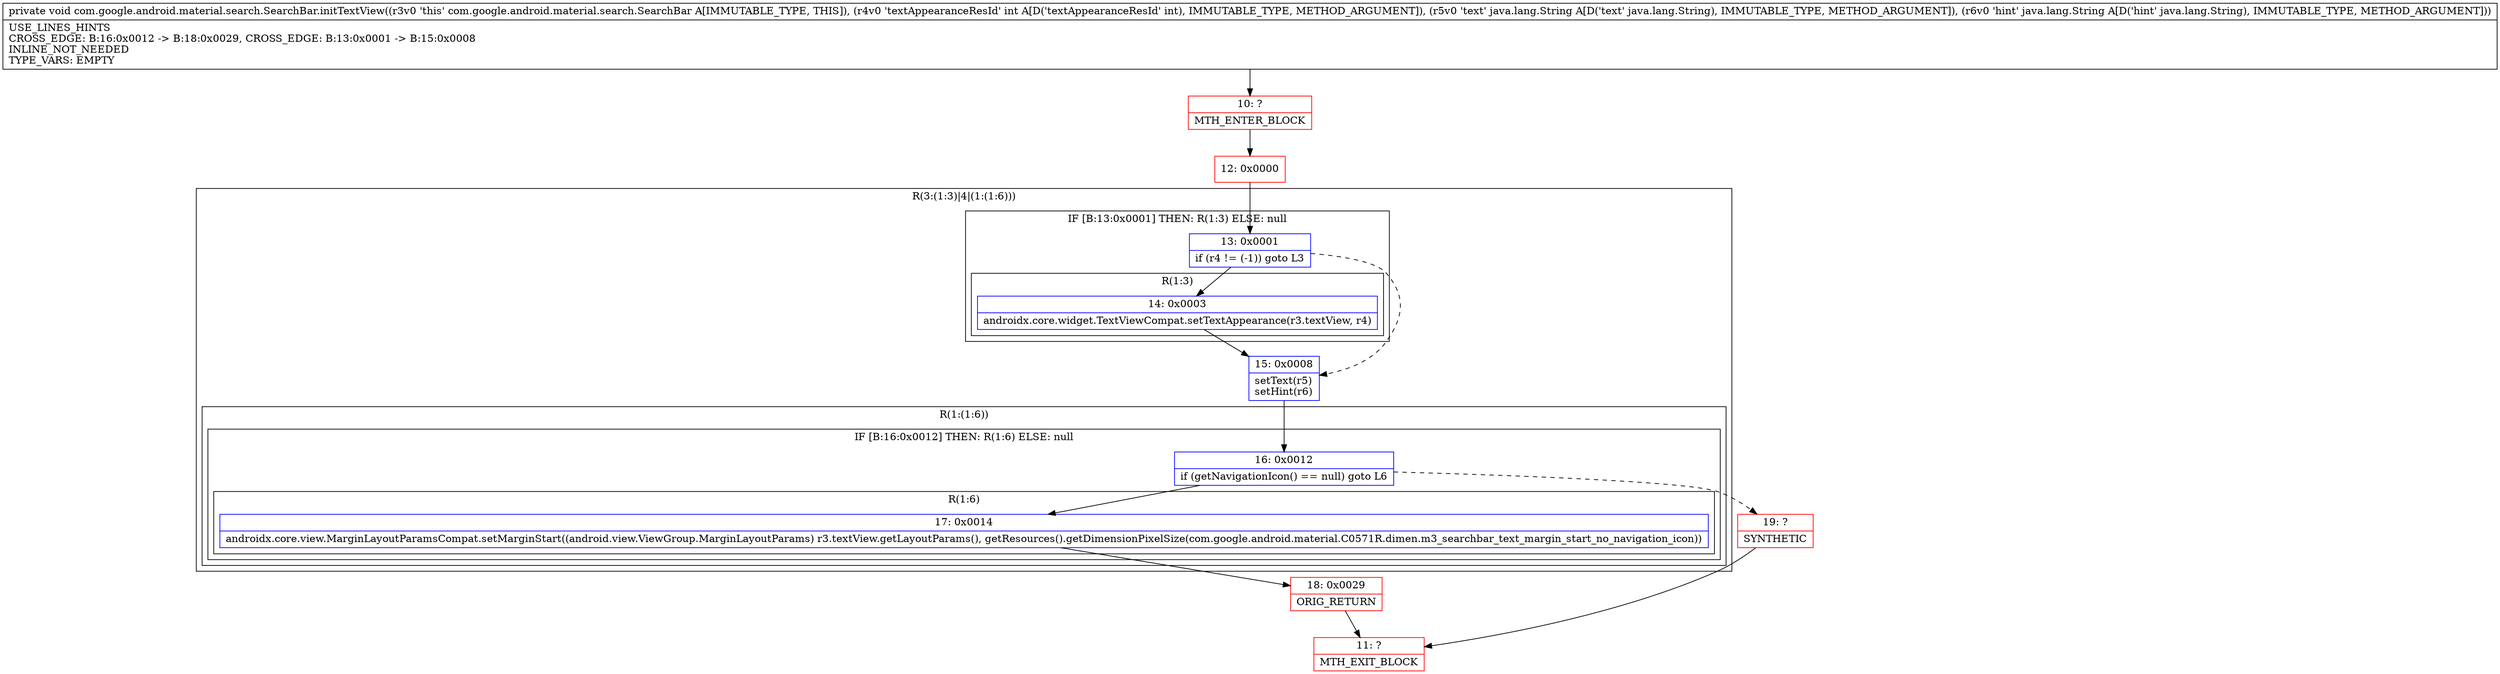 digraph "CFG forcom.google.android.material.search.SearchBar.initTextView(ILjava\/lang\/String;Ljava\/lang\/String;)V" {
subgraph cluster_Region_637421172 {
label = "R(3:(1:3)|4|(1:(1:6)))";
node [shape=record,color=blue];
subgraph cluster_IfRegion_941880896 {
label = "IF [B:13:0x0001] THEN: R(1:3) ELSE: null";
node [shape=record,color=blue];
Node_13 [shape=record,label="{13\:\ 0x0001|if (r4 != (\-1)) goto L3\l}"];
subgraph cluster_Region_1050467362 {
label = "R(1:3)";
node [shape=record,color=blue];
Node_14 [shape=record,label="{14\:\ 0x0003|androidx.core.widget.TextViewCompat.setTextAppearance(r3.textView, r4)\l}"];
}
}
Node_15 [shape=record,label="{15\:\ 0x0008|setText(r5)\lsetHint(r6)\l}"];
subgraph cluster_Region_984662631 {
label = "R(1:(1:6))";
node [shape=record,color=blue];
subgraph cluster_IfRegion_1831530147 {
label = "IF [B:16:0x0012] THEN: R(1:6) ELSE: null";
node [shape=record,color=blue];
Node_16 [shape=record,label="{16\:\ 0x0012|if (getNavigationIcon() == null) goto L6\l}"];
subgraph cluster_Region_1251771568 {
label = "R(1:6)";
node [shape=record,color=blue];
Node_17 [shape=record,label="{17\:\ 0x0014|androidx.core.view.MarginLayoutParamsCompat.setMarginStart((android.view.ViewGroup.MarginLayoutParams) r3.textView.getLayoutParams(), getResources().getDimensionPixelSize(com.google.android.material.C0571R.dimen.m3_searchbar_text_margin_start_no_navigation_icon))\l}"];
}
}
}
}
Node_10 [shape=record,color=red,label="{10\:\ ?|MTH_ENTER_BLOCK\l}"];
Node_12 [shape=record,color=red,label="{12\:\ 0x0000}"];
Node_18 [shape=record,color=red,label="{18\:\ 0x0029|ORIG_RETURN\l}"];
Node_11 [shape=record,color=red,label="{11\:\ ?|MTH_EXIT_BLOCK\l}"];
Node_19 [shape=record,color=red,label="{19\:\ ?|SYNTHETIC\l}"];
MethodNode[shape=record,label="{private void com.google.android.material.search.SearchBar.initTextView((r3v0 'this' com.google.android.material.search.SearchBar A[IMMUTABLE_TYPE, THIS]), (r4v0 'textAppearanceResId' int A[D('textAppearanceResId' int), IMMUTABLE_TYPE, METHOD_ARGUMENT]), (r5v0 'text' java.lang.String A[D('text' java.lang.String), IMMUTABLE_TYPE, METHOD_ARGUMENT]), (r6v0 'hint' java.lang.String A[D('hint' java.lang.String), IMMUTABLE_TYPE, METHOD_ARGUMENT]))  | USE_LINES_HINTS\lCROSS_EDGE: B:16:0x0012 \-\> B:18:0x0029, CROSS_EDGE: B:13:0x0001 \-\> B:15:0x0008\lINLINE_NOT_NEEDED\lTYPE_VARS: EMPTY\l}"];
MethodNode -> Node_10;Node_13 -> Node_14;
Node_13 -> Node_15[style=dashed];
Node_14 -> Node_15;
Node_15 -> Node_16;
Node_16 -> Node_17;
Node_16 -> Node_19[style=dashed];
Node_17 -> Node_18;
Node_10 -> Node_12;
Node_12 -> Node_13;
Node_18 -> Node_11;
Node_19 -> Node_11;
}

